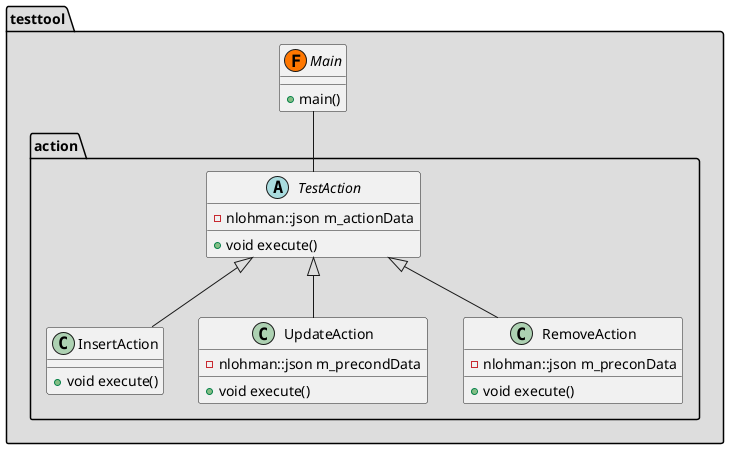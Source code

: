 @startuml db_class
package "testtool" <<Folder>> #DDDDDD{
    package "action" <<Folder>> {
        abstract TestAction {
            -nlohman::json m_actionData
            + void execute()
        }
        class InsertAction {
            + void execute()
        }
        class UpdateAction {
            - nlohman::json m_precondData
            + void execute()
        }
        class RemoveAction {
            - nlohman::json m_preconData
            + void execute()
        }
    }
    interface "Main"  <<(F,#FF7700)>> {
        + main()

    }
}

TestAction <|-- InsertAction
TestAction <|-- UpdateAction
TestAction <|-- RemoveAction
Main -- TestAction
@enduml
